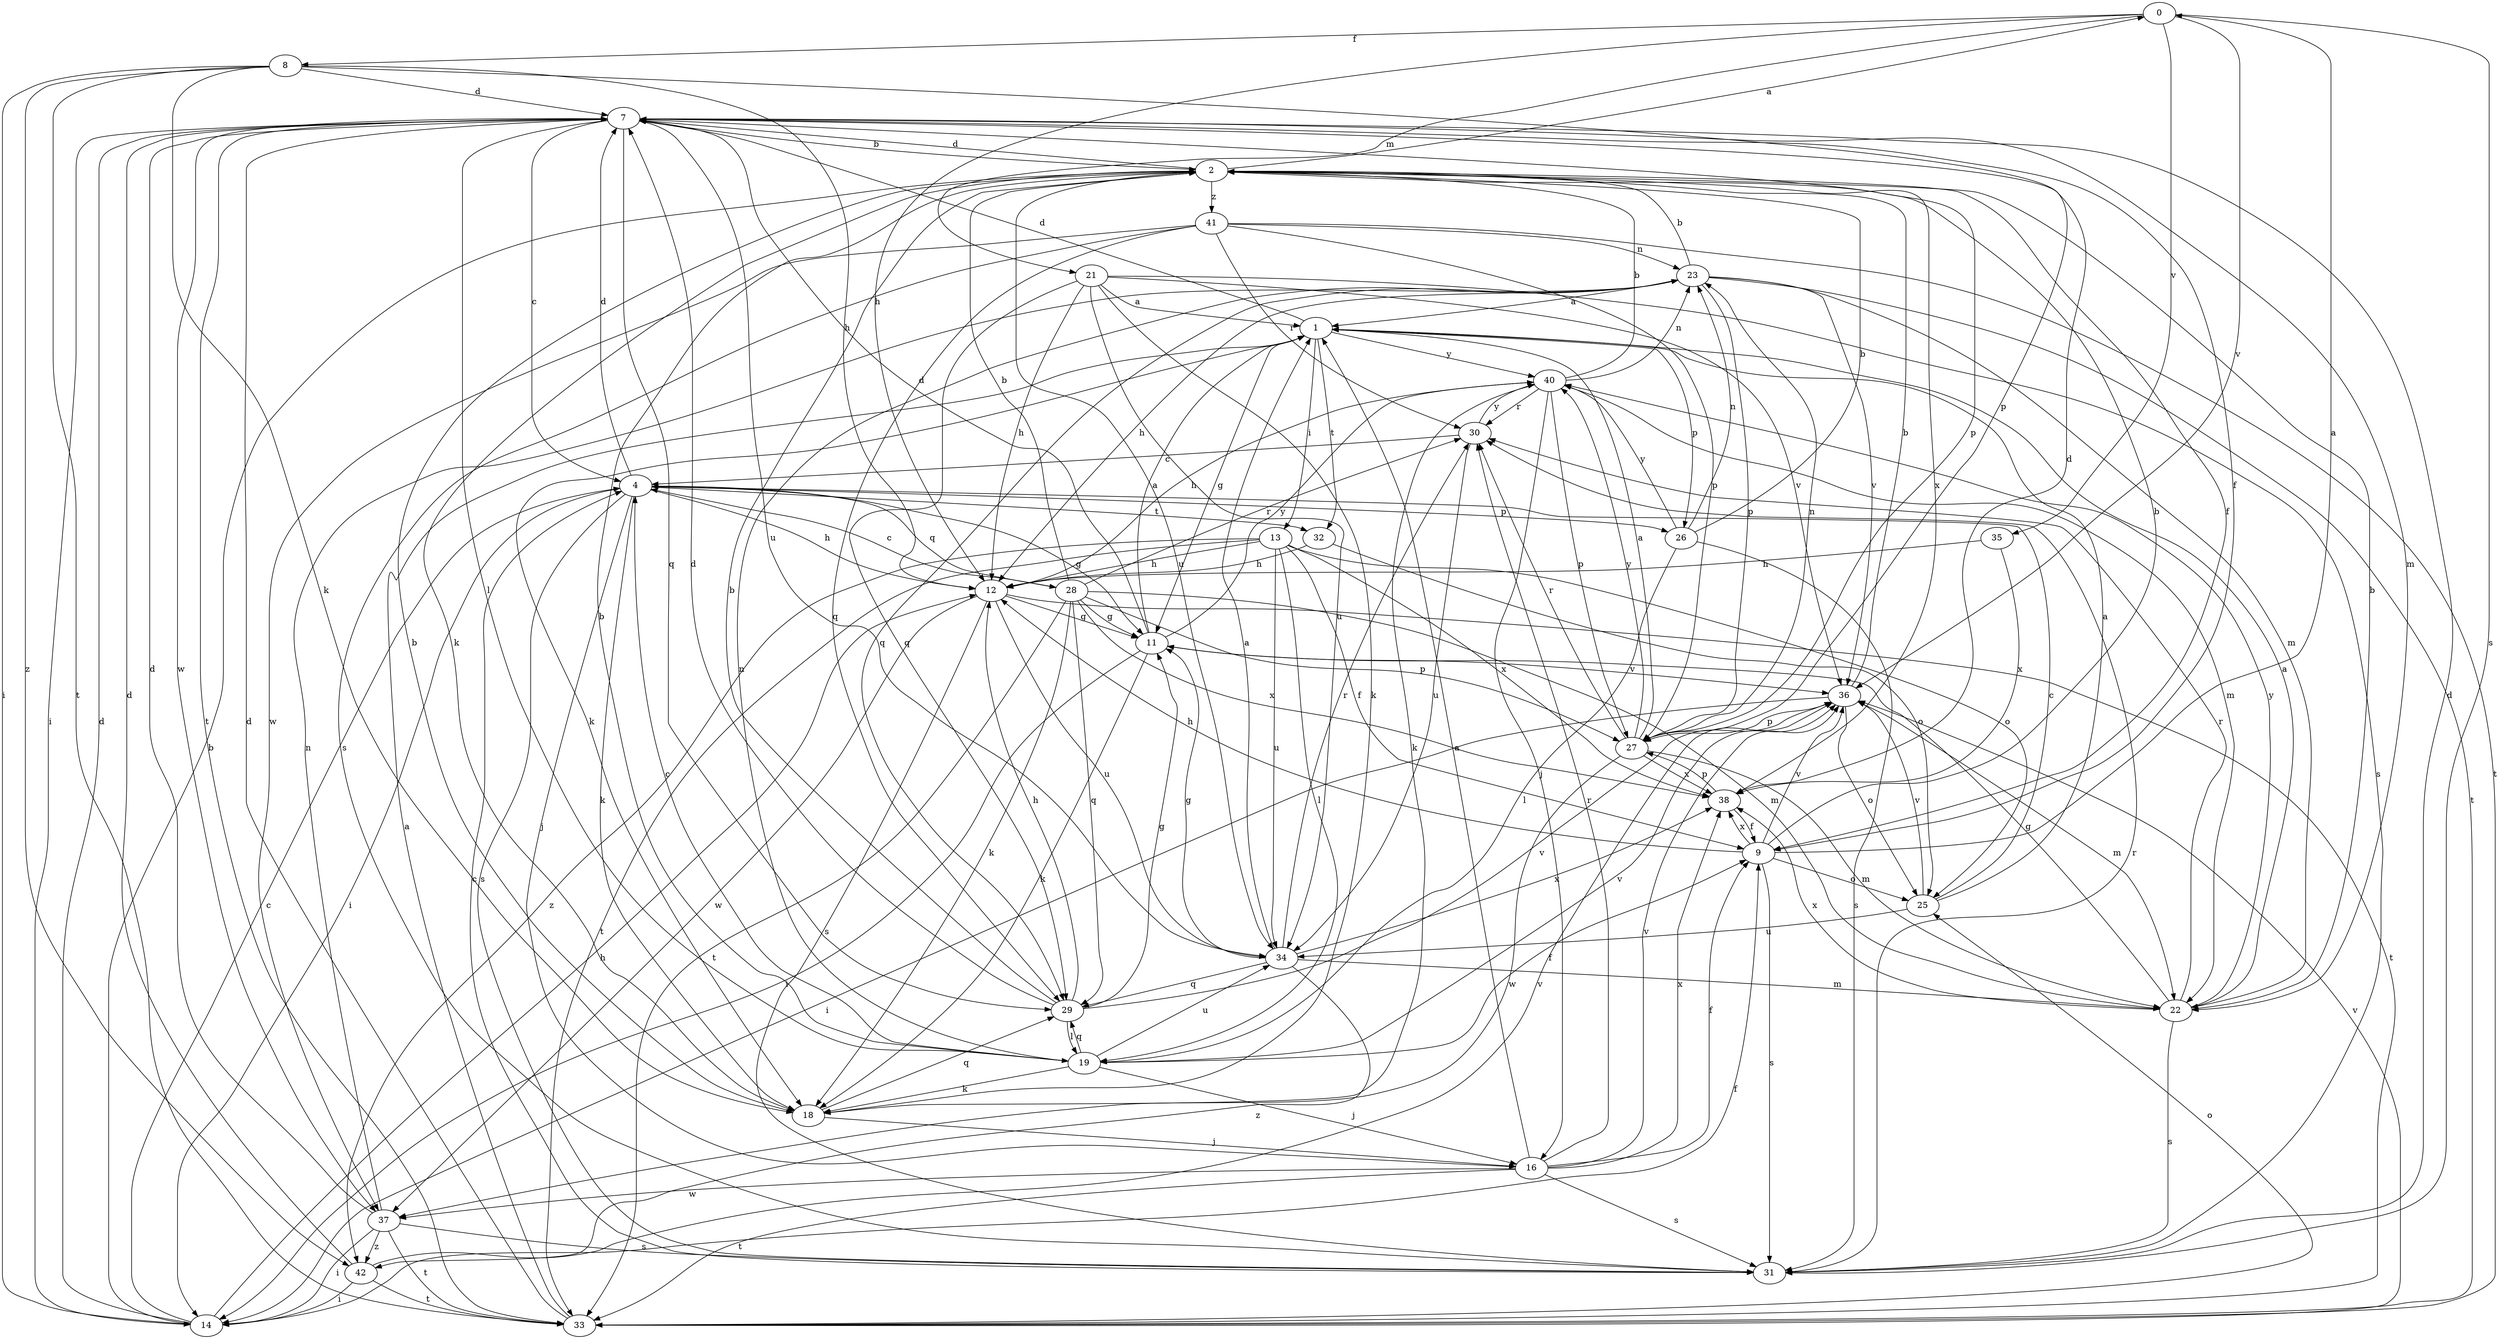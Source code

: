 strict digraph  {
0;
1;
2;
4;
7;
8;
9;
11;
12;
13;
14;
16;
18;
19;
21;
22;
23;
25;
26;
27;
28;
29;
30;
31;
32;
33;
34;
35;
36;
37;
38;
40;
41;
42;
0 -> 8  [label=f];
0 -> 12  [label=h];
0 -> 21  [label=m];
0 -> 31  [label=s];
0 -> 35  [label=v];
0 -> 36  [label=v];
1 -> 7  [label=d];
1 -> 11  [label=g];
1 -> 13  [label=i];
1 -> 18  [label=k];
1 -> 26  [label=p];
1 -> 32  [label=t];
1 -> 40  [label=y];
2 -> 0  [label=a];
2 -> 7  [label=d];
2 -> 9  [label=f];
2 -> 18  [label=k];
2 -> 34  [label=u];
2 -> 38  [label=x];
2 -> 41  [label=z];
4 -> 7  [label=d];
4 -> 11  [label=g];
4 -> 12  [label=h];
4 -> 14  [label=i];
4 -> 16  [label=j];
4 -> 18  [label=k];
4 -> 26  [label=p];
4 -> 28  [label=q];
4 -> 31  [label=s];
4 -> 32  [label=t];
7 -> 2  [label=b];
7 -> 4  [label=c];
7 -> 9  [label=f];
7 -> 14  [label=i];
7 -> 19  [label=l];
7 -> 22  [label=m];
7 -> 27  [label=p];
7 -> 29  [label=q];
7 -> 33  [label=t];
7 -> 34  [label=u];
7 -> 37  [label=w];
8 -> 7  [label=d];
8 -> 12  [label=h];
8 -> 14  [label=i];
8 -> 18  [label=k];
8 -> 27  [label=p];
8 -> 33  [label=t];
8 -> 42  [label=z];
9 -> 0  [label=a];
9 -> 2  [label=b];
9 -> 12  [label=h];
9 -> 25  [label=o];
9 -> 31  [label=s];
9 -> 36  [label=v];
9 -> 38  [label=x];
11 -> 1  [label=a];
11 -> 7  [label=d];
11 -> 14  [label=i];
11 -> 18  [label=k];
11 -> 36  [label=v];
11 -> 40  [label=y];
12 -> 11  [label=g];
12 -> 31  [label=s];
12 -> 33  [label=t];
12 -> 34  [label=u];
12 -> 37  [label=w];
13 -> 9  [label=f];
13 -> 12  [label=h];
13 -> 19  [label=l];
13 -> 25  [label=o];
13 -> 33  [label=t];
13 -> 34  [label=u];
13 -> 38  [label=x];
13 -> 42  [label=z];
14 -> 2  [label=b];
14 -> 4  [label=c];
14 -> 7  [label=d];
14 -> 9  [label=f];
14 -> 12  [label=h];
16 -> 1  [label=a];
16 -> 9  [label=f];
16 -> 30  [label=r];
16 -> 31  [label=s];
16 -> 33  [label=t];
16 -> 36  [label=v];
16 -> 37  [label=w];
16 -> 38  [label=x];
18 -> 2  [label=b];
18 -> 16  [label=j];
18 -> 29  [label=q];
19 -> 2  [label=b];
19 -> 4  [label=c];
19 -> 9  [label=f];
19 -> 16  [label=j];
19 -> 18  [label=k];
19 -> 23  [label=n];
19 -> 29  [label=q];
19 -> 34  [label=u];
19 -> 36  [label=v];
21 -> 1  [label=a];
21 -> 12  [label=h];
21 -> 18  [label=k];
21 -> 29  [label=q];
21 -> 31  [label=s];
21 -> 34  [label=u];
21 -> 36  [label=v];
22 -> 1  [label=a];
22 -> 2  [label=b];
22 -> 11  [label=g];
22 -> 30  [label=r];
22 -> 31  [label=s];
22 -> 38  [label=x];
22 -> 40  [label=y];
23 -> 1  [label=a];
23 -> 2  [label=b];
23 -> 12  [label=h];
23 -> 22  [label=m];
23 -> 27  [label=p];
23 -> 29  [label=q];
23 -> 33  [label=t];
23 -> 36  [label=v];
25 -> 1  [label=a];
25 -> 4  [label=c];
25 -> 34  [label=u];
25 -> 36  [label=v];
26 -> 2  [label=b];
26 -> 19  [label=l];
26 -> 23  [label=n];
26 -> 31  [label=s];
26 -> 40  [label=y];
27 -> 1  [label=a];
27 -> 22  [label=m];
27 -> 23  [label=n];
27 -> 30  [label=r];
27 -> 37  [label=w];
27 -> 38  [label=x];
27 -> 40  [label=y];
28 -> 2  [label=b];
28 -> 4  [label=c];
28 -> 11  [label=g];
28 -> 18  [label=k];
28 -> 22  [label=m];
28 -> 27  [label=p];
28 -> 29  [label=q];
28 -> 30  [label=r];
28 -> 33  [label=t];
28 -> 38  [label=x];
29 -> 2  [label=b];
29 -> 7  [label=d];
29 -> 11  [label=g];
29 -> 12  [label=h];
29 -> 19  [label=l];
29 -> 36  [label=v];
30 -> 4  [label=c];
30 -> 34  [label=u];
30 -> 40  [label=y];
31 -> 4  [label=c];
31 -> 7  [label=d];
31 -> 30  [label=r];
32 -> 12  [label=h];
32 -> 25  [label=o];
33 -> 1  [label=a];
33 -> 7  [label=d];
33 -> 25  [label=o];
33 -> 36  [label=v];
34 -> 1  [label=a];
34 -> 11  [label=g];
34 -> 22  [label=m];
34 -> 29  [label=q];
34 -> 30  [label=r];
34 -> 38  [label=x];
34 -> 42  [label=z];
35 -> 12  [label=h];
35 -> 38  [label=x];
36 -> 2  [label=b];
36 -> 14  [label=i];
36 -> 22  [label=m];
36 -> 25  [label=o];
36 -> 27  [label=p];
37 -> 7  [label=d];
37 -> 14  [label=i];
37 -> 23  [label=n];
37 -> 31  [label=s];
37 -> 33  [label=t];
37 -> 42  [label=z];
38 -> 7  [label=d];
38 -> 9  [label=f];
38 -> 27  [label=p];
40 -> 2  [label=b];
40 -> 12  [label=h];
40 -> 16  [label=j];
40 -> 18  [label=k];
40 -> 22  [label=m];
40 -> 23  [label=n];
40 -> 27  [label=p];
40 -> 30  [label=r];
41 -> 23  [label=n];
41 -> 27  [label=p];
41 -> 29  [label=q];
41 -> 30  [label=r];
41 -> 31  [label=s];
41 -> 33  [label=t];
41 -> 37  [label=w];
42 -> 7  [label=d];
42 -> 14  [label=i];
42 -> 33  [label=t];
42 -> 36  [label=v];
}
